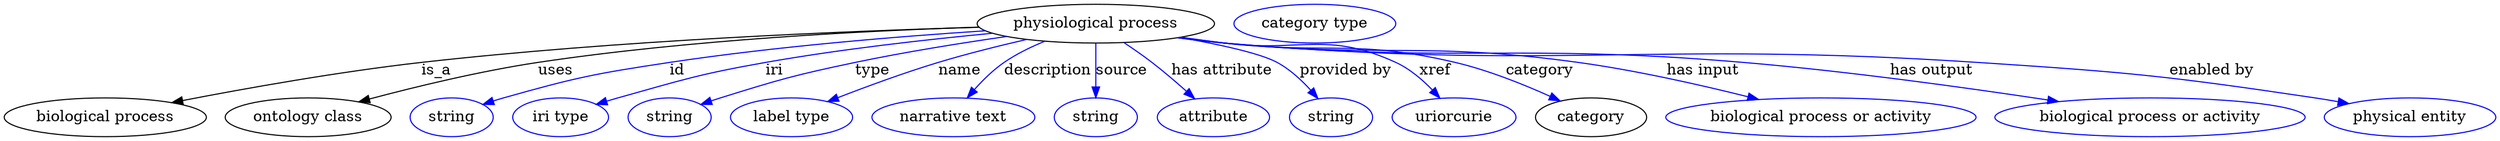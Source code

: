 digraph {
	graph [bb="0,0,2306.9,123"];
	node [label="\N"];
	"physiological process"	[height=0.5,
		label="physiological process",
		pos="1011.6,105",
		width=3.0511];
	"biological process"	[height=0.5,
		pos="93.592,18",
		width=2.5998];
	"physiological process" -> "biological process"	[label=is_a,
		lp="400.59,61.5",
		pos="e,155.32,31.625 903.45,101.65 778.59,98.085 567.21,89.402 386.59,69 310.61,60.417 224.42,45.019 165.3,33.57"];
	"ontology class"	[height=0.5,
		pos="281.59,18",
		width=2.1304];
	"physiological process" -> "ontology class"	[label=uses,
		lp="512.09,61.5",
		pos="e,328.76,32.344 903.32,101.74 798.53,98.363 635.45,89.941 495.59,69 441.68,60.928 381.29,46.293 338.45,34.934"];
	id	[color=blue,
		height=0.5,
		label=string,
		pos="414.59,18",
		width=1.0652];
	"physiological process" -> id	[color=blue,
		label=id,
		lp="624.59,61.5",
		pos="e,443.59,29.954 909.14,98.313 829.38,93.063 716.06,83.8 617.59,69 547.94,58.531 530.38,55.131 462.59,36 459.49,35.124 456.29,34.151 \
453.09,33.129",
		style=solid];
	iri	[color=blue,
		height=0.5,
		label="iri type",
		pos="515.59,18",
		width=1.2277];
	"physiological process" -> iri	[color=blue,
		label=iri,
		lp="713.59,61.5",
		pos="e,548.9,29.87 915.7,96.114 855.17,90.377 775.48,81.426 705.59,69 644.35,58.112 629.51,52.681 569.59,36 566.02,35.006 562.33,33.935 \
558.63,32.833",
		style=solid];
	type	[color=blue,
		height=0.5,
		label=string,
		pos="616.59,18",
		width=1.0652];
	"physiological process" -> type	[color=blue,
		label=type,
		lp="804.59,61.5",
		pos="e,645.54,29.926 928.88,93.079 886.71,86.989 834.71,78.681 788.59,69 732.36,57.197 718.44,53.122 663.59,36 660.84,35.139 658,34.215 \
655.16,33.259",
		style=solid];
	name	[color=blue,
		height=0.5,
		label="label type",
		pos="729.59,18",
		width=1.5707];
	"physiological process" -> name	[color=blue,
		label=name,
		lp="885.59,61.5",
		pos="e,763.03,32.541 947.56,90.357 921.89,84.447 892.16,77.039 865.59,69 833.96,59.43 798.98,46.515 772.42,36.209",
		style=solid];
	description	[color=blue,
		height=0.5,
		label="narrative text",
		pos="879.59,18",
		width=2.0943];
	"physiological process" -> description	[color=blue,
		label=description,
		lp="967.09,61.5",
		pos="e,892.48,36.071 964.32,88.681 951.5,83.445 938.02,76.879 926.59,69 916.53,62.064 906.98,52.657 899.15,43.873",
		style=solid];
	source	[color=blue,
		height=0.5,
		label=string,
		pos="1011.6,18",
		width=1.0652];
	"physiological process" -> source	[color=blue,
		label=source,
		lp="1035.6,61.5",
		pos="e,1011.6,36.175 1011.6,86.799 1011.6,75.163 1011.6,59.548 1011.6,46.237",
		style=solid];
	"has attribute"	[color=blue,
		height=0.5,
		label=attribute,
		pos="1119.6,18",
		width=1.4443];
	"physiological process" -> "has attribute"	[color=blue,
		label="has attribute",
		lp="1128.6,61.5",
		pos="e,1102.5,35.398 1037.7,87.41 1046.2,81.799 1055.4,75.344 1063.6,69 1074.2,60.752 1085.4,51.036 1094.9,42.372",
		style=solid];
	"provided by"	[color=blue,
		height=0.5,
		label=string,
		pos="1227.6,18",
		width=1.0652];
	"physiological process" -> "provided by"	[color=blue,
		label="provided by",
		lp="1242.1,61.5",
		pos="e,1216,35.469 1089.8,92.271 1125.7,85.958 1163.9,77.694 1179.6,69 1191,62.689 1201.3,52.772 1209.5,43.428",
		style=solid];
	xref	[color=blue,
		height=0.5,
		label=uriorcurie,
		pos="1341.6,18",
		width=1.5887];
	"physiological process" -> xref	[color=blue,
		label=xref,
		lp="1325.1,61.5",
		pos="e,1328.7,35.899 1090.3,92.436 1103.7,90.554 1117.6,88.674 1130.6,87 1200.7,78.002 1224.5,98.775 1288.6,69 1301.3,63.113 1312.9,52.996 \
1322,43.396",
		style=solid];
	category	[height=0.5,
		pos="1468.6,18",
		width=1.4263];
	"physiological process" -> category	[color=blue,
		label=category,
		lp="1421.1,61.5",
		pos="e,1440.1,33.232 1089.3,92.244 1103,90.352 1117.2,88.519 1130.6,87 1225,76.278 1251.1,90.881 1343.6,69 1373.9,61.824 1406.5,48.564 \
1430.9,37.502",
		style=solid];
	"has input"	[color=blue,
		height=0.5,
		label="biological process or activity",
		pos="1681.6,18",
		width=3.9899];
	"physiological process" -> "has input"	[color=blue,
		label="has input",
		lp="1572.1,61.5",
		pos="e,1623.8,34.582 1088.3,92.046 1102.3,90.141 1116.9,88.355 1130.6,87 1275,72.726 1312.8,88.805 1456.6,69 1510,61.638 1569.6,48.165 \
1614,37.058",
		style=solid];
	"has output"	[color=blue,
		height=0.5,
		label="biological process or activity",
		pos="1986.6,18",
		width=3.9899];
	"physiological process" -> "has output"	[color=blue,
		label="has output",
		lp="1784.1,61.5",
		pos="e,1901.9,32.561 1087.6,91.933 1101.9,90.015 1116.7,88.253 1130.6,87 1342.8,67.91 1397.3,87.025 1609.6,69 1706.1,60.807 1815.8,45.59 \
1891.8,34.087",
		style=solid];
	"enabled by"	[color=blue,
		height=0.5,
		label="physical entity",
		pos="2227.6,18",
		width=2.2026];
	"physiological process" -> "enabled by"	[color=blue,
		label="enabled by",
		lp="2044.1,61.5",
		pos="e,2170.9,30.691 1087,91.885 1101.4,89.946 1116.5,88.189 1130.6,87 1438.9,61.076 1517.8,89.238 1826.6,69 1966.2,59.851 2001.2,56.618 \
2139.6,36 2146.4,34.983 2153.5,33.808 2160.6,32.561",
		style=solid];
	"named thing_category"	[color=blue,
		height=0.5,
		label="category type",
		pos="1214.6,105",
		width=2.0762];
}
